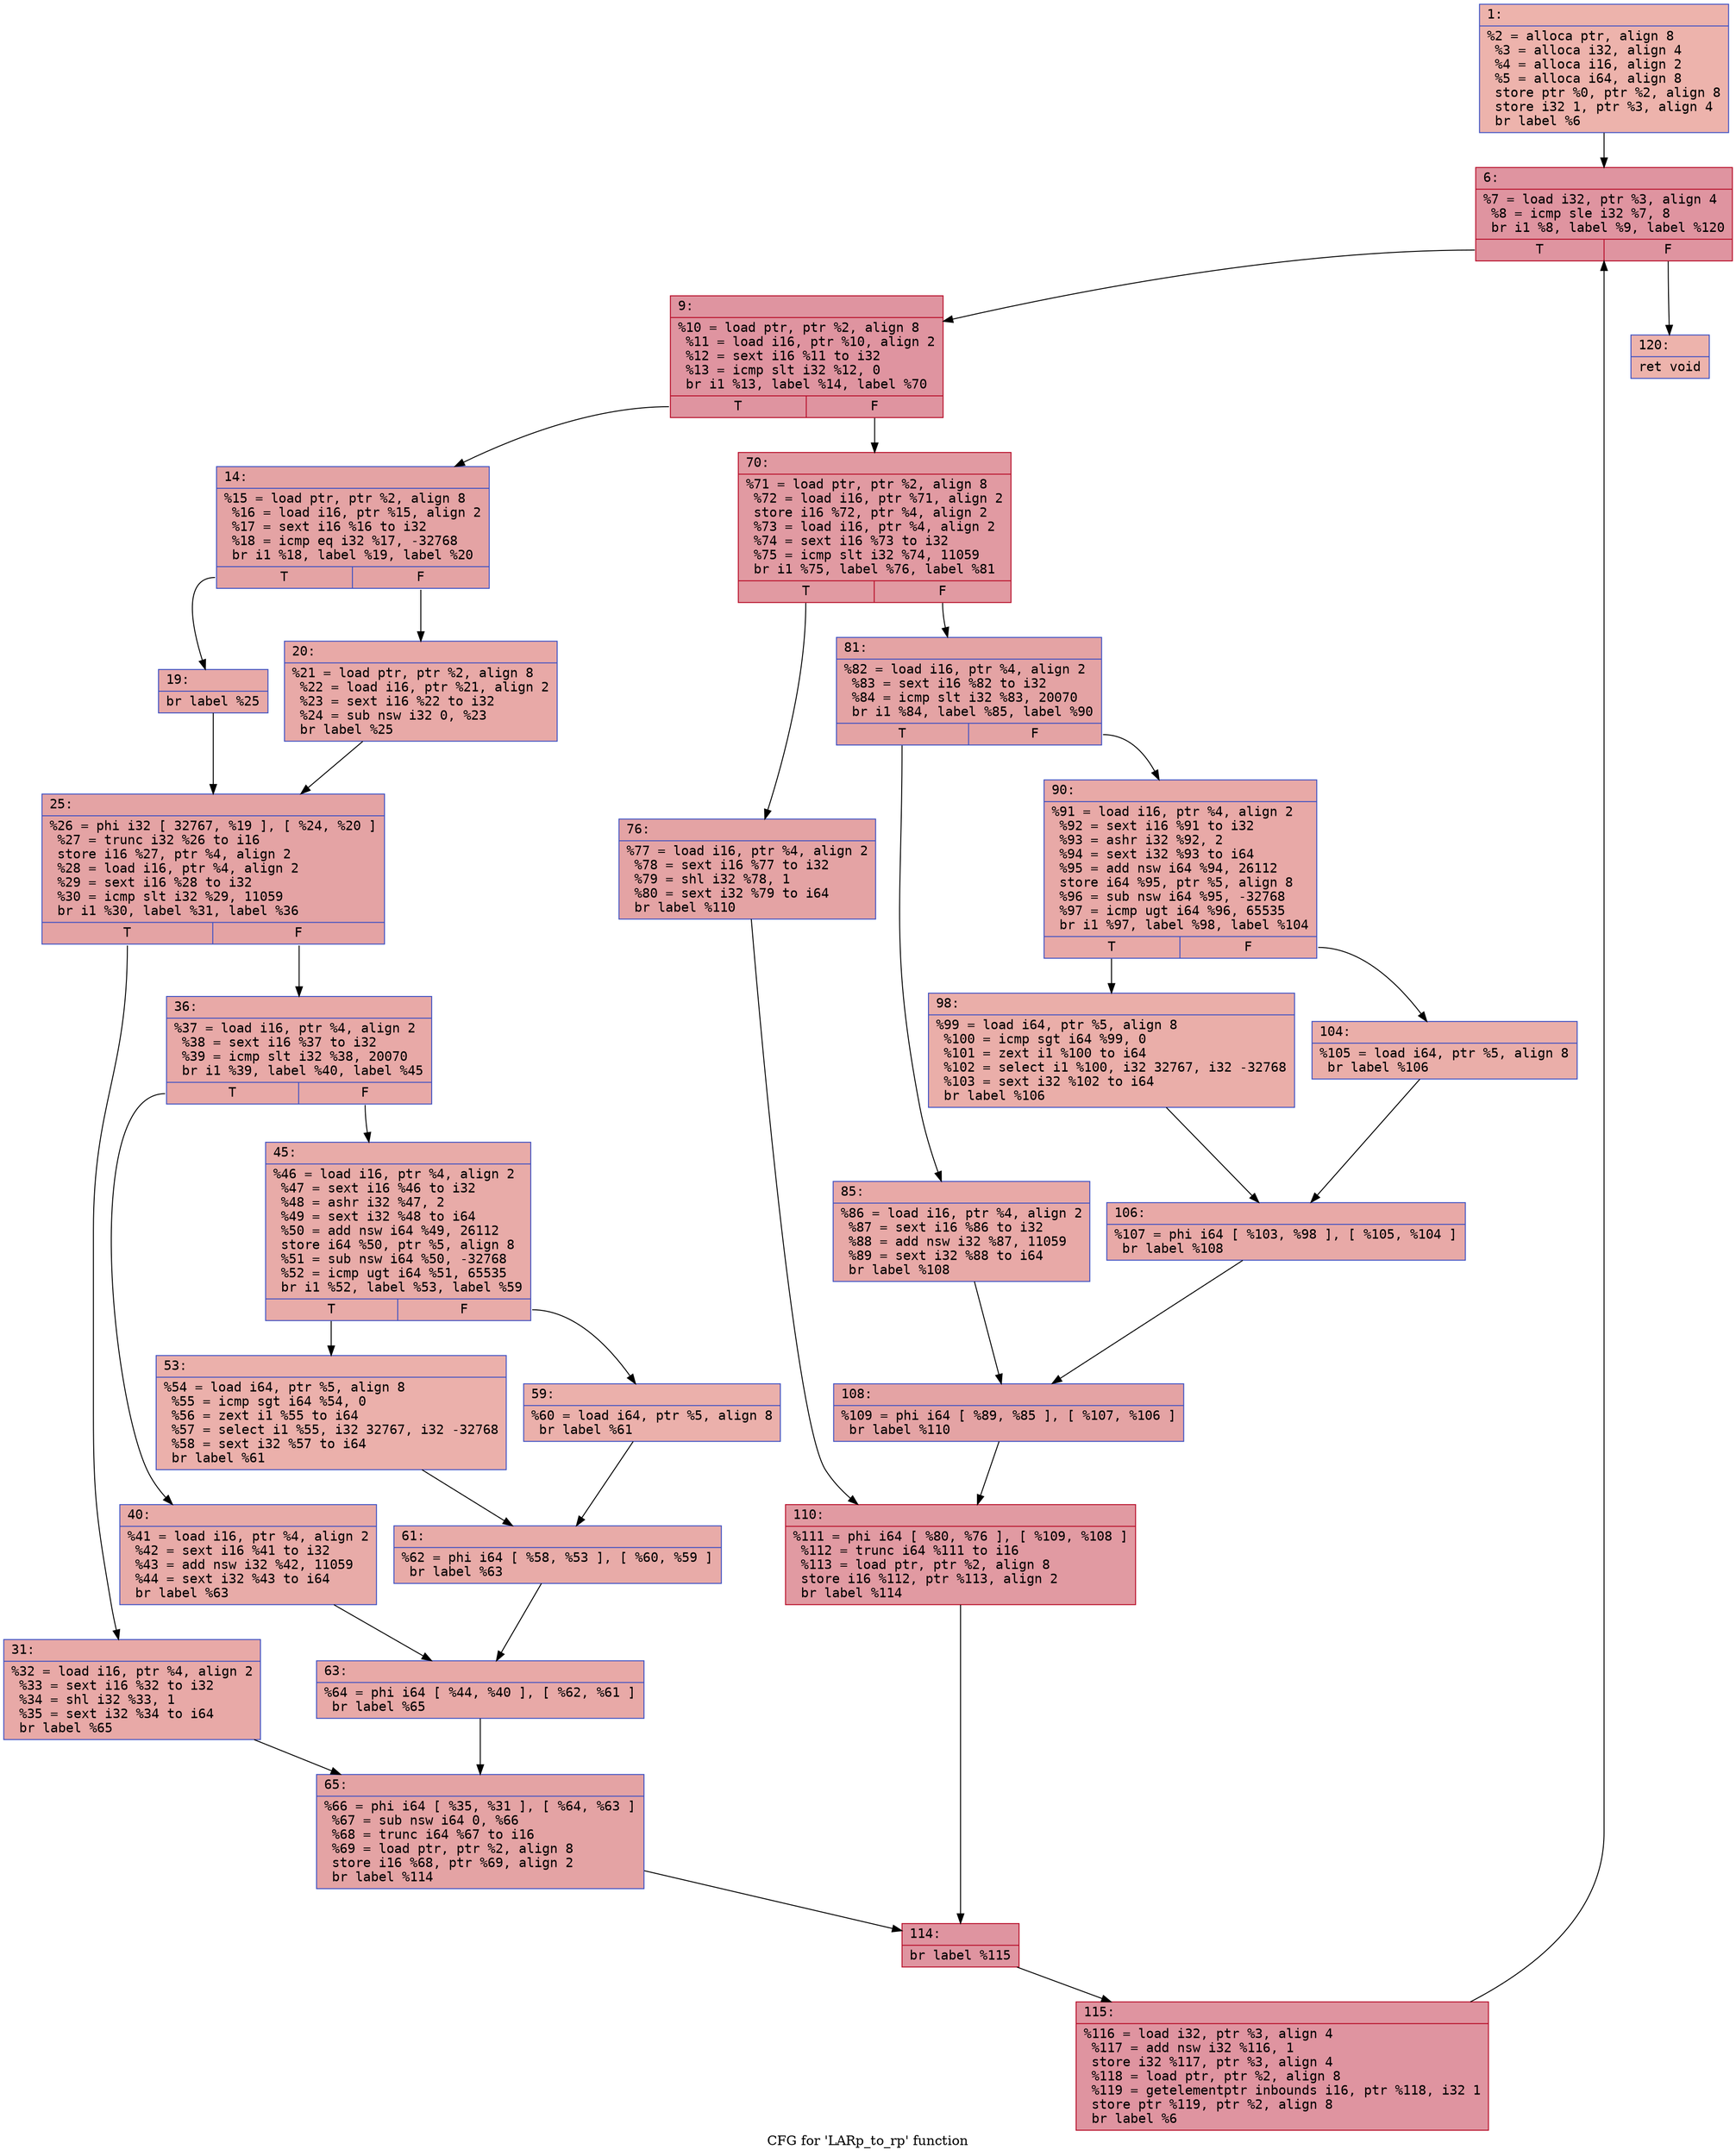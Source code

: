 digraph "CFG for 'LARp_to_rp' function" {
	label="CFG for 'LARp_to_rp' function";

	Node0x60000398ee40 [shape=record,color="#3d50c3ff", style=filled, fillcolor="#d6524470" fontname="Courier",label="{1:\l|  %2 = alloca ptr, align 8\l  %3 = alloca i32, align 4\l  %4 = alloca i16, align 2\l  %5 = alloca i64, align 8\l  store ptr %0, ptr %2, align 8\l  store i32 1, ptr %3, align 4\l  br label %6\l}"];
	Node0x60000398ee40 -> Node0x60000398ef30[tooltip="1 -> 6\nProbability 100.00%" ];
	Node0x60000398ef30 [shape=record,color="#b70d28ff", style=filled, fillcolor="#b70d2870" fontname="Courier",label="{6:\l|  %7 = load i32, ptr %3, align 4\l  %8 = icmp sle i32 %7, 8\l  br i1 %8, label %9, label %120\l|{<s0>T|<s1>F}}"];
	Node0x60000398ef30:s0 -> Node0x60000398ef80[tooltip="6 -> 9\nProbability 96.88%" ];
	Node0x60000398ef30:s1 -> Node0x60000398f7a0[tooltip="6 -> 120\nProbability 3.12%" ];
	Node0x60000398ef80 [shape=record,color="#b70d28ff", style=filled, fillcolor="#b70d2870" fontname="Courier",label="{9:\l|  %10 = load ptr, ptr %2, align 8\l  %11 = load i16, ptr %10, align 2\l  %12 = sext i16 %11 to i32\l  %13 = icmp slt i32 %12, 0\l  br i1 %13, label %14, label %70\l|{<s0>T|<s1>F}}"];
	Node0x60000398ef80:s0 -> Node0x60000398efd0[tooltip="9 -> 14\nProbability 37.50%" ];
	Node0x60000398ef80:s1 -> Node0x60000398f3e0[tooltip="9 -> 70\nProbability 62.50%" ];
	Node0x60000398efd0 [shape=record,color="#3d50c3ff", style=filled, fillcolor="#c32e3170" fontname="Courier",label="{14:\l|  %15 = load ptr, ptr %2, align 8\l  %16 = load i16, ptr %15, align 2\l  %17 = sext i16 %16 to i32\l  %18 = icmp eq i32 %17, -32768\l  br i1 %18, label %19, label %20\l|{<s0>T|<s1>F}}"];
	Node0x60000398efd0:s0 -> Node0x60000398f020[tooltip="14 -> 19\nProbability 50.00%" ];
	Node0x60000398efd0:s1 -> Node0x60000398f070[tooltip="14 -> 20\nProbability 50.00%" ];
	Node0x60000398f020 [shape=record,color="#3d50c3ff", style=filled, fillcolor="#ca3b3770" fontname="Courier",label="{19:\l|  br label %25\l}"];
	Node0x60000398f020 -> Node0x60000398f0c0[tooltip="19 -> 25\nProbability 100.00%" ];
	Node0x60000398f070 [shape=record,color="#3d50c3ff", style=filled, fillcolor="#ca3b3770" fontname="Courier",label="{20:\l|  %21 = load ptr, ptr %2, align 8\l  %22 = load i16, ptr %21, align 2\l  %23 = sext i16 %22 to i32\l  %24 = sub nsw i32 0, %23\l  br label %25\l}"];
	Node0x60000398f070 -> Node0x60000398f0c0[tooltip="20 -> 25\nProbability 100.00%" ];
	Node0x60000398f0c0 [shape=record,color="#3d50c3ff", style=filled, fillcolor="#c32e3170" fontname="Courier",label="{25:\l|  %26 = phi i32 [ 32767, %19 ], [ %24, %20 ]\l  %27 = trunc i32 %26 to i16\l  store i16 %27, ptr %4, align 2\l  %28 = load i16, ptr %4, align 2\l  %29 = sext i16 %28 to i32\l  %30 = icmp slt i32 %29, 11059\l  br i1 %30, label %31, label %36\l|{<s0>T|<s1>F}}"];
	Node0x60000398f0c0:s0 -> Node0x60000398f110[tooltip="25 -> 31\nProbability 50.00%" ];
	Node0x60000398f0c0:s1 -> Node0x60000398f160[tooltip="25 -> 36\nProbability 50.00%" ];
	Node0x60000398f110 [shape=record,color="#3d50c3ff", style=filled, fillcolor="#ca3b3770" fontname="Courier",label="{31:\l|  %32 = load i16, ptr %4, align 2\l  %33 = sext i16 %32 to i32\l  %34 = shl i32 %33, 1\l  %35 = sext i32 %34 to i64\l  br label %65\l}"];
	Node0x60000398f110 -> Node0x60000398f390[tooltip="31 -> 65\nProbability 100.00%" ];
	Node0x60000398f160 [shape=record,color="#3d50c3ff", style=filled, fillcolor="#ca3b3770" fontname="Courier",label="{36:\l|  %37 = load i16, ptr %4, align 2\l  %38 = sext i16 %37 to i32\l  %39 = icmp slt i32 %38, 20070\l  br i1 %39, label %40, label %45\l|{<s0>T|<s1>F}}"];
	Node0x60000398f160:s0 -> Node0x60000398f1b0[tooltip="36 -> 40\nProbability 50.00%" ];
	Node0x60000398f160:s1 -> Node0x60000398f200[tooltip="36 -> 45\nProbability 50.00%" ];
	Node0x60000398f1b0 [shape=record,color="#3d50c3ff", style=filled, fillcolor="#cc403a70" fontname="Courier",label="{40:\l|  %41 = load i16, ptr %4, align 2\l  %42 = sext i16 %41 to i32\l  %43 = add nsw i32 %42, 11059\l  %44 = sext i32 %43 to i64\l  br label %63\l}"];
	Node0x60000398f1b0 -> Node0x60000398f340[tooltip="40 -> 63\nProbability 100.00%" ];
	Node0x60000398f200 [shape=record,color="#3d50c3ff", style=filled, fillcolor="#cc403a70" fontname="Courier",label="{45:\l|  %46 = load i16, ptr %4, align 2\l  %47 = sext i16 %46 to i32\l  %48 = ashr i32 %47, 2\l  %49 = sext i32 %48 to i64\l  %50 = add nsw i64 %49, 26112\l  store i64 %50, ptr %5, align 8\l  %51 = sub nsw i64 %50, -32768\l  %52 = icmp ugt i64 %51, 65535\l  br i1 %52, label %53, label %59\l|{<s0>T|<s1>F}}"];
	Node0x60000398f200:s0 -> Node0x60000398f250[tooltip="45 -> 53\nProbability 50.00%" ];
	Node0x60000398f200:s1 -> Node0x60000398f2a0[tooltip="45 -> 59\nProbability 50.00%" ];
	Node0x60000398f250 [shape=record,color="#3d50c3ff", style=filled, fillcolor="#d24b4070" fontname="Courier",label="{53:\l|  %54 = load i64, ptr %5, align 8\l  %55 = icmp sgt i64 %54, 0\l  %56 = zext i1 %55 to i64\l  %57 = select i1 %55, i32 32767, i32 -32768\l  %58 = sext i32 %57 to i64\l  br label %61\l}"];
	Node0x60000398f250 -> Node0x60000398f2f0[tooltip="53 -> 61\nProbability 100.00%" ];
	Node0x60000398f2a0 [shape=record,color="#3d50c3ff", style=filled, fillcolor="#d24b4070" fontname="Courier",label="{59:\l|  %60 = load i64, ptr %5, align 8\l  br label %61\l}"];
	Node0x60000398f2a0 -> Node0x60000398f2f0[tooltip="59 -> 61\nProbability 100.00%" ];
	Node0x60000398f2f0 [shape=record,color="#3d50c3ff", style=filled, fillcolor="#cc403a70" fontname="Courier",label="{61:\l|  %62 = phi i64 [ %58, %53 ], [ %60, %59 ]\l  br label %63\l}"];
	Node0x60000398f2f0 -> Node0x60000398f340[tooltip="61 -> 63\nProbability 100.00%" ];
	Node0x60000398f340 [shape=record,color="#3d50c3ff", style=filled, fillcolor="#ca3b3770" fontname="Courier",label="{63:\l|  %64 = phi i64 [ %44, %40 ], [ %62, %61 ]\l  br label %65\l}"];
	Node0x60000398f340 -> Node0x60000398f390[tooltip="63 -> 65\nProbability 100.00%" ];
	Node0x60000398f390 [shape=record,color="#3d50c3ff", style=filled, fillcolor="#c32e3170" fontname="Courier",label="{65:\l|  %66 = phi i64 [ %35, %31 ], [ %64, %63 ]\l  %67 = sub nsw i64 0, %66\l  %68 = trunc i64 %67 to i16\l  %69 = load ptr, ptr %2, align 8\l  store i16 %68, ptr %69, align 2\l  br label %114\l}"];
	Node0x60000398f390 -> Node0x60000398f700[tooltip="65 -> 114\nProbability 100.00%" ];
	Node0x60000398f3e0 [shape=record,color="#b70d28ff", style=filled, fillcolor="#bb1b2c70" fontname="Courier",label="{70:\l|  %71 = load ptr, ptr %2, align 8\l  %72 = load i16, ptr %71, align 2\l  store i16 %72, ptr %4, align 2\l  %73 = load i16, ptr %4, align 2\l  %74 = sext i16 %73 to i32\l  %75 = icmp slt i32 %74, 11059\l  br i1 %75, label %76, label %81\l|{<s0>T|<s1>F}}"];
	Node0x60000398f3e0:s0 -> Node0x60000398f430[tooltip="70 -> 76\nProbability 50.00%" ];
	Node0x60000398f3e0:s1 -> Node0x60000398f480[tooltip="70 -> 81\nProbability 50.00%" ];
	Node0x60000398f430 [shape=record,color="#3d50c3ff", style=filled, fillcolor="#c32e3170" fontname="Courier",label="{76:\l|  %77 = load i16, ptr %4, align 2\l  %78 = sext i16 %77 to i32\l  %79 = shl i32 %78, 1\l  %80 = sext i32 %79 to i64\l  br label %110\l}"];
	Node0x60000398f430 -> Node0x60000398f6b0[tooltip="76 -> 110\nProbability 100.00%" ];
	Node0x60000398f480 [shape=record,color="#3d50c3ff", style=filled, fillcolor="#c32e3170" fontname="Courier",label="{81:\l|  %82 = load i16, ptr %4, align 2\l  %83 = sext i16 %82 to i32\l  %84 = icmp slt i32 %83, 20070\l  br i1 %84, label %85, label %90\l|{<s0>T|<s1>F}}"];
	Node0x60000398f480:s0 -> Node0x60000398f4d0[tooltip="81 -> 85\nProbability 50.00%" ];
	Node0x60000398f480:s1 -> Node0x60000398f520[tooltip="81 -> 90\nProbability 50.00%" ];
	Node0x60000398f4d0 [shape=record,color="#3d50c3ff", style=filled, fillcolor="#ca3b3770" fontname="Courier",label="{85:\l|  %86 = load i16, ptr %4, align 2\l  %87 = sext i16 %86 to i32\l  %88 = add nsw i32 %87, 11059\l  %89 = sext i32 %88 to i64\l  br label %108\l}"];
	Node0x60000398f4d0 -> Node0x60000398f660[tooltip="85 -> 108\nProbability 100.00%" ];
	Node0x60000398f520 [shape=record,color="#3d50c3ff", style=filled, fillcolor="#ca3b3770" fontname="Courier",label="{90:\l|  %91 = load i16, ptr %4, align 2\l  %92 = sext i16 %91 to i32\l  %93 = ashr i32 %92, 2\l  %94 = sext i32 %93 to i64\l  %95 = add nsw i64 %94, 26112\l  store i64 %95, ptr %5, align 8\l  %96 = sub nsw i64 %95, -32768\l  %97 = icmp ugt i64 %96, 65535\l  br i1 %97, label %98, label %104\l|{<s0>T|<s1>F}}"];
	Node0x60000398f520:s0 -> Node0x60000398f570[tooltip="90 -> 98\nProbability 50.00%" ];
	Node0x60000398f520:s1 -> Node0x60000398f5c0[tooltip="90 -> 104\nProbability 50.00%" ];
	Node0x60000398f570 [shape=record,color="#3d50c3ff", style=filled, fillcolor="#d0473d70" fontname="Courier",label="{98:\l|  %99 = load i64, ptr %5, align 8\l  %100 = icmp sgt i64 %99, 0\l  %101 = zext i1 %100 to i64\l  %102 = select i1 %100, i32 32767, i32 -32768\l  %103 = sext i32 %102 to i64\l  br label %106\l}"];
	Node0x60000398f570 -> Node0x60000398f610[tooltip="98 -> 106\nProbability 100.00%" ];
	Node0x60000398f5c0 [shape=record,color="#3d50c3ff", style=filled, fillcolor="#d0473d70" fontname="Courier",label="{104:\l|  %105 = load i64, ptr %5, align 8\l  br label %106\l}"];
	Node0x60000398f5c0 -> Node0x60000398f610[tooltip="104 -> 106\nProbability 100.00%" ];
	Node0x60000398f610 [shape=record,color="#3d50c3ff", style=filled, fillcolor="#ca3b3770" fontname="Courier",label="{106:\l|  %107 = phi i64 [ %103, %98 ], [ %105, %104 ]\l  br label %108\l}"];
	Node0x60000398f610 -> Node0x60000398f660[tooltip="106 -> 108\nProbability 100.00%" ];
	Node0x60000398f660 [shape=record,color="#3d50c3ff", style=filled, fillcolor="#c32e3170" fontname="Courier",label="{108:\l|  %109 = phi i64 [ %89, %85 ], [ %107, %106 ]\l  br label %110\l}"];
	Node0x60000398f660 -> Node0x60000398f6b0[tooltip="108 -> 110\nProbability 100.00%" ];
	Node0x60000398f6b0 [shape=record,color="#b70d28ff", style=filled, fillcolor="#bb1b2c70" fontname="Courier",label="{110:\l|  %111 = phi i64 [ %80, %76 ], [ %109, %108 ]\l  %112 = trunc i64 %111 to i16\l  %113 = load ptr, ptr %2, align 8\l  store i16 %112, ptr %113, align 2\l  br label %114\l}"];
	Node0x60000398f6b0 -> Node0x60000398f700[tooltip="110 -> 114\nProbability 100.00%" ];
	Node0x60000398f700 [shape=record,color="#b70d28ff", style=filled, fillcolor="#b70d2870" fontname="Courier",label="{114:\l|  br label %115\l}"];
	Node0x60000398f700 -> Node0x60000398f750[tooltip="114 -> 115\nProbability 100.00%" ];
	Node0x60000398f750 [shape=record,color="#b70d28ff", style=filled, fillcolor="#b70d2870" fontname="Courier",label="{115:\l|  %116 = load i32, ptr %3, align 4\l  %117 = add nsw i32 %116, 1\l  store i32 %117, ptr %3, align 4\l  %118 = load ptr, ptr %2, align 8\l  %119 = getelementptr inbounds i16, ptr %118, i32 1\l  store ptr %119, ptr %2, align 8\l  br label %6\l}"];
	Node0x60000398f750 -> Node0x60000398ef30[tooltip="115 -> 6\nProbability 100.00%" ];
	Node0x60000398f7a0 [shape=record,color="#3d50c3ff", style=filled, fillcolor="#d6524470" fontname="Courier",label="{120:\l|  ret void\l}"];
}

